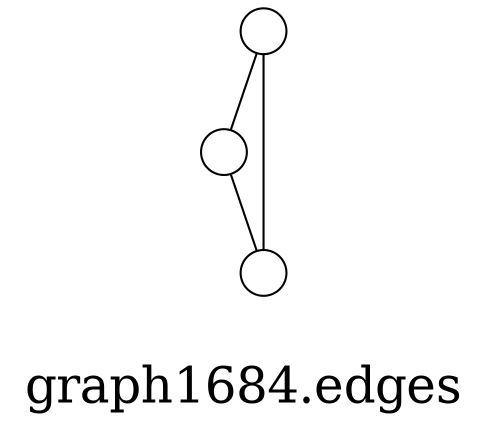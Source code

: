 /*****
graph1684.edges
*****/

graph G {
  graph [splines=false overlap=false]
  node  [shape=ellipse, width=0.3, height=0.3, label=""]
  107 ;
  171 ;
  58 ;
  107 -- 171;
  58 -- 107;
  58 -- 171;
  label = "\ngraph1684.edges\n";  fontsize=24;
}
